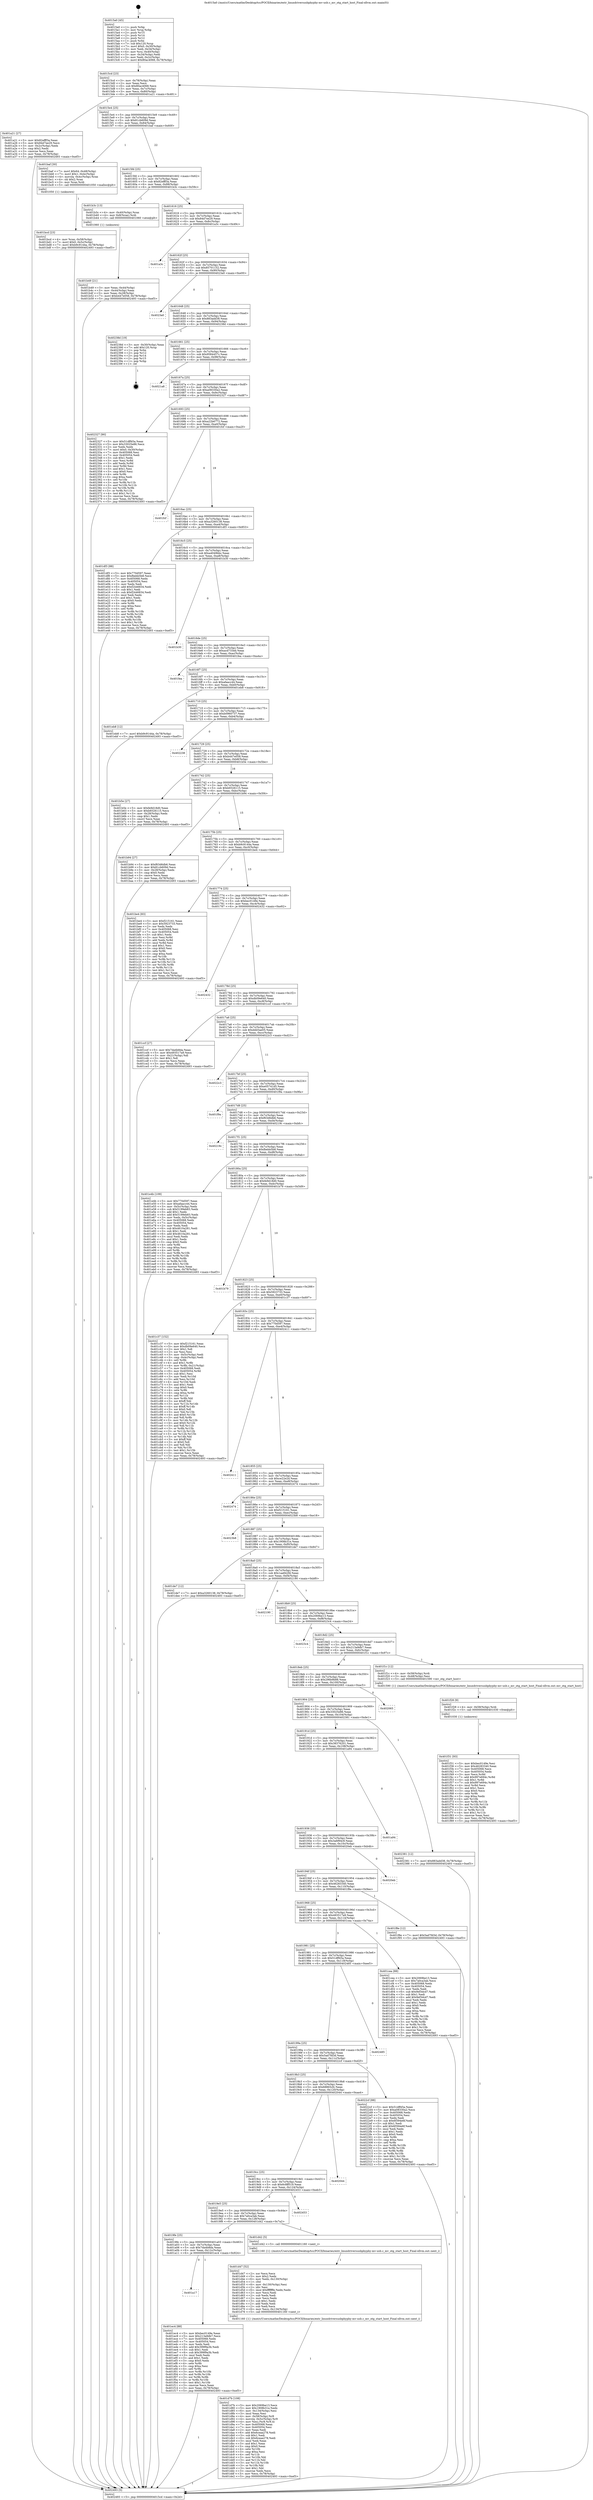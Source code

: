 digraph "0x4015a0" {
  label = "0x4015a0 (/mnt/c/Users/mathe/Desktop/tcc/POCII/binaries/extr_linuxdriversusbphyphy-mv-usb.c_mv_otg_start_host_Final-ollvm.out::main(0))"
  labelloc = "t"
  node[shape=record]

  Entry [label="",width=0.3,height=0.3,shape=circle,fillcolor=black,style=filled]
  "0x4015cd" [label="{
     0x4015cd [23]\l
     | [instrs]\l
     &nbsp;&nbsp;0x4015cd \<+3\>: mov -0x78(%rbp),%eax\l
     &nbsp;&nbsp;0x4015d0 \<+2\>: mov %eax,%ecx\l
     &nbsp;&nbsp;0x4015d2 \<+6\>: sub $0x80ac4068,%ecx\l
     &nbsp;&nbsp;0x4015d8 \<+3\>: mov %eax,-0x7c(%rbp)\l
     &nbsp;&nbsp;0x4015db \<+3\>: mov %ecx,-0x80(%rbp)\l
     &nbsp;&nbsp;0x4015de \<+6\>: je 0000000000401a21 \<main+0x481\>\l
  }"]
  "0x401a21" [label="{
     0x401a21 [27]\l
     | [instrs]\l
     &nbsp;&nbsp;0x401a21 \<+5\>: mov $0x82efff3a,%eax\l
     &nbsp;&nbsp;0x401a26 \<+5\>: mov $0x84d7ee29,%ecx\l
     &nbsp;&nbsp;0x401a2b \<+3\>: mov -0x2c(%rbp),%edx\l
     &nbsp;&nbsp;0x401a2e \<+3\>: cmp $0x2,%edx\l
     &nbsp;&nbsp;0x401a31 \<+3\>: cmovne %ecx,%eax\l
     &nbsp;&nbsp;0x401a34 \<+3\>: mov %eax,-0x78(%rbp)\l
     &nbsp;&nbsp;0x401a37 \<+5\>: jmp 0000000000402493 \<main+0xef3\>\l
  }"]
  "0x4015e4" [label="{
     0x4015e4 [25]\l
     | [instrs]\l
     &nbsp;&nbsp;0x4015e4 \<+5\>: jmp 00000000004015e9 \<main+0x49\>\l
     &nbsp;&nbsp;0x4015e9 \<+3\>: mov -0x7c(%rbp),%eax\l
     &nbsp;&nbsp;0x4015ec \<+5\>: sub $0x81cb609d,%eax\l
     &nbsp;&nbsp;0x4015f1 \<+6\>: mov %eax,-0x84(%rbp)\l
     &nbsp;&nbsp;0x4015f7 \<+6\>: je 0000000000401baf \<main+0x60f\>\l
  }"]
  "0x402493" [label="{
     0x402493 [5]\l
     | [instrs]\l
     &nbsp;&nbsp;0x402493 \<+5\>: jmp 00000000004015cd \<main+0x2d\>\l
  }"]
  "0x4015a0" [label="{
     0x4015a0 [45]\l
     | [instrs]\l
     &nbsp;&nbsp;0x4015a0 \<+1\>: push %rbp\l
     &nbsp;&nbsp;0x4015a1 \<+3\>: mov %rsp,%rbp\l
     &nbsp;&nbsp;0x4015a4 \<+2\>: push %r15\l
     &nbsp;&nbsp;0x4015a6 \<+2\>: push %r14\l
     &nbsp;&nbsp;0x4015a8 \<+2\>: push %r12\l
     &nbsp;&nbsp;0x4015aa \<+1\>: push %rbx\l
     &nbsp;&nbsp;0x4015ab \<+7\>: sub $0x120,%rsp\l
     &nbsp;&nbsp;0x4015b2 \<+7\>: movl $0x0,-0x30(%rbp)\l
     &nbsp;&nbsp;0x4015b9 \<+3\>: mov %edi,-0x34(%rbp)\l
     &nbsp;&nbsp;0x4015bc \<+4\>: mov %rsi,-0x40(%rbp)\l
     &nbsp;&nbsp;0x4015c0 \<+3\>: mov -0x34(%rbp),%edi\l
     &nbsp;&nbsp;0x4015c3 \<+3\>: mov %edi,-0x2c(%rbp)\l
     &nbsp;&nbsp;0x4015c6 \<+7\>: movl $0x80ac4068,-0x78(%rbp)\l
  }"]
  Exit [label="",width=0.3,height=0.3,shape=circle,fillcolor=black,style=filled,peripheries=2]
  "0x401baf" [label="{
     0x401baf [30]\l
     | [instrs]\l
     &nbsp;&nbsp;0x401baf \<+7\>: movl $0x64,-0x48(%rbp)\l
     &nbsp;&nbsp;0x401bb6 \<+7\>: movl $0x1,-0x4c(%rbp)\l
     &nbsp;&nbsp;0x401bbd \<+4\>: movslq -0x4c(%rbp),%rax\l
     &nbsp;&nbsp;0x401bc1 \<+4\>: shl $0x2,%rax\l
     &nbsp;&nbsp;0x401bc5 \<+3\>: mov %rax,%rdi\l
     &nbsp;&nbsp;0x401bc8 \<+5\>: call 0000000000401050 \<malloc@plt\>\l
     | [calls]\l
     &nbsp;&nbsp;0x401050 \{1\} (unknown)\l
  }"]
  "0x4015fd" [label="{
     0x4015fd [25]\l
     | [instrs]\l
     &nbsp;&nbsp;0x4015fd \<+5\>: jmp 0000000000401602 \<main+0x62\>\l
     &nbsp;&nbsp;0x401602 \<+3\>: mov -0x7c(%rbp),%eax\l
     &nbsp;&nbsp;0x401605 \<+5\>: sub $0x82efff3a,%eax\l
     &nbsp;&nbsp;0x40160a \<+6\>: mov %eax,-0x88(%rbp)\l
     &nbsp;&nbsp;0x401610 \<+6\>: je 0000000000401b3c \<main+0x59c\>\l
  }"]
  "0x401f31" [label="{
     0x401f31 [93]\l
     | [instrs]\l
     &nbsp;&nbsp;0x401f31 \<+5\>: mov $0xbec0149e,%esi\l
     &nbsp;&nbsp;0x401f36 \<+5\>: mov $0x46283340,%eax\l
     &nbsp;&nbsp;0x401f3b \<+7\>: mov 0x405068,%ecx\l
     &nbsp;&nbsp;0x401f42 \<+7\>: mov 0x405054,%edx\l
     &nbsp;&nbsp;0x401f49 \<+3\>: mov %ecx,%r8d\l
     &nbsp;&nbsp;0x401f4c \<+7\>: add $0x997e694c,%r8d\l
     &nbsp;&nbsp;0x401f53 \<+4\>: sub $0x1,%r8d\l
     &nbsp;&nbsp;0x401f57 \<+7\>: sub $0x997e694c,%r8d\l
     &nbsp;&nbsp;0x401f5e \<+4\>: imul %r8d,%ecx\l
     &nbsp;&nbsp;0x401f62 \<+3\>: and $0x1,%ecx\l
     &nbsp;&nbsp;0x401f65 \<+3\>: cmp $0x0,%ecx\l
     &nbsp;&nbsp;0x401f68 \<+4\>: sete %r9b\l
     &nbsp;&nbsp;0x401f6c \<+3\>: cmp $0xa,%edx\l
     &nbsp;&nbsp;0x401f6f \<+4\>: setl %r10b\l
     &nbsp;&nbsp;0x401f73 \<+3\>: mov %r9b,%r11b\l
     &nbsp;&nbsp;0x401f76 \<+3\>: and %r10b,%r11b\l
     &nbsp;&nbsp;0x401f79 \<+3\>: xor %r10b,%r9b\l
     &nbsp;&nbsp;0x401f7c \<+3\>: or %r9b,%r11b\l
     &nbsp;&nbsp;0x401f7f \<+4\>: test $0x1,%r11b\l
     &nbsp;&nbsp;0x401f83 \<+3\>: cmovne %eax,%esi\l
     &nbsp;&nbsp;0x401f86 \<+3\>: mov %esi,-0x78(%rbp)\l
     &nbsp;&nbsp;0x401f89 \<+5\>: jmp 0000000000402493 \<main+0xef3\>\l
  }"]
  "0x401b3c" [label="{
     0x401b3c [13]\l
     | [instrs]\l
     &nbsp;&nbsp;0x401b3c \<+4\>: mov -0x40(%rbp),%rax\l
     &nbsp;&nbsp;0x401b40 \<+4\>: mov 0x8(%rax),%rdi\l
     &nbsp;&nbsp;0x401b44 \<+5\>: call 0000000000401060 \<atoi@plt\>\l
     | [calls]\l
     &nbsp;&nbsp;0x401060 \{1\} (unknown)\l
  }"]
  "0x401616" [label="{
     0x401616 [25]\l
     | [instrs]\l
     &nbsp;&nbsp;0x401616 \<+5\>: jmp 000000000040161b \<main+0x7b\>\l
     &nbsp;&nbsp;0x40161b \<+3\>: mov -0x7c(%rbp),%eax\l
     &nbsp;&nbsp;0x40161e \<+5\>: sub $0x84d7ee29,%eax\l
     &nbsp;&nbsp;0x401623 \<+6\>: mov %eax,-0x8c(%rbp)\l
     &nbsp;&nbsp;0x401629 \<+6\>: je 0000000000401a3c \<main+0x49c\>\l
  }"]
  "0x401b49" [label="{
     0x401b49 [21]\l
     | [instrs]\l
     &nbsp;&nbsp;0x401b49 \<+3\>: mov %eax,-0x44(%rbp)\l
     &nbsp;&nbsp;0x401b4c \<+3\>: mov -0x44(%rbp),%eax\l
     &nbsp;&nbsp;0x401b4f \<+3\>: mov %eax,-0x28(%rbp)\l
     &nbsp;&nbsp;0x401b52 \<+7\>: movl $0xb447e058,-0x78(%rbp)\l
     &nbsp;&nbsp;0x401b59 \<+5\>: jmp 0000000000402493 \<main+0xef3\>\l
  }"]
  "0x401f28" [label="{
     0x401f28 [9]\l
     | [instrs]\l
     &nbsp;&nbsp;0x401f28 \<+4\>: mov -0x58(%rbp),%rdi\l
     &nbsp;&nbsp;0x401f2c \<+5\>: call 0000000000401030 \<free@plt\>\l
     | [calls]\l
     &nbsp;&nbsp;0x401030 \{1\} (unknown)\l
  }"]
  "0x401a3c" [label="{
     0x401a3c\l
  }", style=dashed]
  "0x40162f" [label="{
     0x40162f [25]\l
     | [instrs]\l
     &nbsp;&nbsp;0x40162f \<+5\>: jmp 0000000000401634 \<main+0x94\>\l
     &nbsp;&nbsp;0x401634 \<+3\>: mov -0x7c(%rbp),%eax\l
     &nbsp;&nbsp;0x401637 \<+5\>: sub $0x85701152,%eax\l
     &nbsp;&nbsp;0x40163c \<+6\>: mov %eax,-0x90(%rbp)\l
     &nbsp;&nbsp;0x401642 \<+6\>: je 00000000004023a0 \<main+0xe00\>\l
  }"]
  "0x401a17" [label="{
     0x401a17\l
  }", style=dashed]
  "0x4023a0" [label="{
     0x4023a0\l
  }", style=dashed]
  "0x401648" [label="{
     0x401648 [25]\l
     | [instrs]\l
     &nbsp;&nbsp;0x401648 \<+5\>: jmp 000000000040164d \<main+0xad\>\l
     &nbsp;&nbsp;0x40164d \<+3\>: mov -0x7c(%rbp),%eax\l
     &nbsp;&nbsp;0x401650 \<+5\>: sub $0x883add38,%eax\l
     &nbsp;&nbsp;0x401655 \<+6\>: mov %eax,-0x94(%rbp)\l
     &nbsp;&nbsp;0x40165b \<+6\>: je 000000000040238d \<main+0xded\>\l
  }"]
  "0x401ec4" [label="{
     0x401ec4 [88]\l
     | [instrs]\l
     &nbsp;&nbsp;0x401ec4 \<+5\>: mov $0xbec0149e,%eax\l
     &nbsp;&nbsp;0x401ec9 \<+5\>: mov $0x213a9db7,%ecx\l
     &nbsp;&nbsp;0x401ece \<+7\>: mov 0x405068,%edx\l
     &nbsp;&nbsp;0x401ed5 \<+7\>: mov 0x405054,%esi\l
     &nbsp;&nbsp;0x401edc \<+2\>: mov %edx,%edi\l
     &nbsp;&nbsp;0x401ede \<+6\>: add $0x399f9a3b,%edi\l
     &nbsp;&nbsp;0x401ee4 \<+3\>: sub $0x1,%edi\l
     &nbsp;&nbsp;0x401ee7 \<+6\>: sub $0x399f9a3b,%edi\l
     &nbsp;&nbsp;0x401eed \<+3\>: imul %edi,%edx\l
     &nbsp;&nbsp;0x401ef0 \<+3\>: and $0x1,%edx\l
     &nbsp;&nbsp;0x401ef3 \<+3\>: cmp $0x0,%edx\l
     &nbsp;&nbsp;0x401ef6 \<+4\>: sete %r8b\l
     &nbsp;&nbsp;0x401efa \<+3\>: cmp $0xa,%esi\l
     &nbsp;&nbsp;0x401efd \<+4\>: setl %r9b\l
     &nbsp;&nbsp;0x401f01 \<+3\>: mov %r8b,%r10b\l
     &nbsp;&nbsp;0x401f04 \<+3\>: and %r9b,%r10b\l
     &nbsp;&nbsp;0x401f07 \<+3\>: xor %r9b,%r8b\l
     &nbsp;&nbsp;0x401f0a \<+3\>: or %r8b,%r10b\l
     &nbsp;&nbsp;0x401f0d \<+4\>: test $0x1,%r10b\l
     &nbsp;&nbsp;0x401f11 \<+3\>: cmovne %ecx,%eax\l
     &nbsp;&nbsp;0x401f14 \<+3\>: mov %eax,-0x78(%rbp)\l
     &nbsp;&nbsp;0x401f17 \<+5\>: jmp 0000000000402493 \<main+0xef3\>\l
  }"]
  "0x40238d" [label="{
     0x40238d [19]\l
     | [instrs]\l
     &nbsp;&nbsp;0x40238d \<+3\>: mov -0x30(%rbp),%eax\l
     &nbsp;&nbsp;0x402390 \<+7\>: add $0x120,%rsp\l
     &nbsp;&nbsp;0x402397 \<+1\>: pop %rbx\l
     &nbsp;&nbsp;0x402398 \<+2\>: pop %r12\l
     &nbsp;&nbsp;0x40239a \<+2\>: pop %r14\l
     &nbsp;&nbsp;0x40239c \<+2\>: pop %r15\l
     &nbsp;&nbsp;0x40239e \<+1\>: pop %rbp\l
     &nbsp;&nbsp;0x40239f \<+1\>: ret\l
  }"]
  "0x401661" [label="{
     0x401661 [25]\l
     | [instrs]\l
     &nbsp;&nbsp;0x401661 \<+5\>: jmp 0000000000401666 \<main+0xc6\>\l
     &nbsp;&nbsp;0x401666 \<+3\>: mov -0x7c(%rbp),%eax\l
     &nbsp;&nbsp;0x401669 \<+5\>: sub $0x9584457c,%eax\l
     &nbsp;&nbsp;0x40166e \<+6\>: mov %eax,-0x98(%rbp)\l
     &nbsp;&nbsp;0x401674 \<+6\>: je 00000000004021a8 \<main+0xc08\>\l
  }"]
  "0x401d7b" [label="{
     0x401d7b [108]\l
     | [instrs]\l
     &nbsp;&nbsp;0x401d7b \<+5\>: mov $0x2069be13,%ecx\l
     &nbsp;&nbsp;0x401d80 \<+5\>: mov $0x1908b31e,%edx\l
     &nbsp;&nbsp;0x401d85 \<+6\>: mov -0x134(%rbp),%esi\l
     &nbsp;&nbsp;0x401d8b \<+3\>: imul %eax,%esi\l
     &nbsp;&nbsp;0x401d8e \<+4\>: mov -0x58(%rbp),%r8\l
     &nbsp;&nbsp;0x401d92 \<+4\>: movslq -0x5c(%rbp),%r9\l
     &nbsp;&nbsp;0x401d96 \<+4\>: mov %esi,(%r8,%r9,4)\l
     &nbsp;&nbsp;0x401d9a \<+7\>: mov 0x405068,%eax\l
     &nbsp;&nbsp;0x401da1 \<+7\>: mov 0x405054,%esi\l
     &nbsp;&nbsp;0x401da8 \<+2\>: mov %eax,%edi\l
     &nbsp;&nbsp;0x401daa \<+6\>: add $0x6ceaa278,%edi\l
     &nbsp;&nbsp;0x401db0 \<+3\>: sub $0x1,%edi\l
     &nbsp;&nbsp;0x401db3 \<+6\>: sub $0x6ceaa278,%edi\l
     &nbsp;&nbsp;0x401db9 \<+3\>: imul %edi,%eax\l
     &nbsp;&nbsp;0x401dbc \<+3\>: and $0x1,%eax\l
     &nbsp;&nbsp;0x401dbf \<+3\>: cmp $0x0,%eax\l
     &nbsp;&nbsp;0x401dc2 \<+4\>: sete %r10b\l
     &nbsp;&nbsp;0x401dc6 \<+3\>: cmp $0xa,%esi\l
     &nbsp;&nbsp;0x401dc9 \<+4\>: setl %r11b\l
     &nbsp;&nbsp;0x401dcd \<+3\>: mov %r10b,%bl\l
     &nbsp;&nbsp;0x401dd0 \<+3\>: and %r11b,%bl\l
     &nbsp;&nbsp;0x401dd3 \<+3\>: xor %r11b,%r10b\l
     &nbsp;&nbsp;0x401dd6 \<+3\>: or %r10b,%bl\l
     &nbsp;&nbsp;0x401dd9 \<+3\>: test $0x1,%bl\l
     &nbsp;&nbsp;0x401ddc \<+3\>: cmovne %edx,%ecx\l
     &nbsp;&nbsp;0x401ddf \<+3\>: mov %ecx,-0x78(%rbp)\l
     &nbsp;&nbsp;0x401de2 \<+5\>: jmp 0000000000402493 \<main+0xef3\>\l
  }"]
  "0x4021a8" [label="{
     0x4021a8\l
  }", style=dashed]
  "0x40167a" [label="{
     0x40167a [25]\l
     | [instrs]\l
     &nbsp;&nbsp;0x40167a \<+5\>: jmp 000000000040167f \<main+0xdf\>\l
     &nbsp;&nbsp;0x40167f \<+3\>: mov -0x7c(%rbp),%eax\l
     &nbsp;&nbsp;0x401682 \<+5\>: sub $0xa08330a2,%eax\l
     &nbsp;&nbsp;0x401687 \<+6\>: mov %eax,-0x9c(%rbp)\l
     &nbsp;&nbsp;0x40168d \<+6\>: je 0000000000402327 \<main+0xd87\>\l
  }"]
  "0x401d47" [label="{
     0x401d47 [52]\l
     | [instrs]\l
     &nbsp;&nbsp;0x401d47 \<+2\>: xor %ecx,%ecx\l
     &nbsp;&nbsp;0x401d49 \<+5\>: mov $0x2,%edx\l
     &nbsp;&nbsp;0x401d4e \<+6\>: mov %edx,-0x130(%rbp)\l
     &nbsp;&nbsp;0x401d54 \<+1\>: cltd\l
     &nbsp;&nbsp;0x401d55 \<+6\>: mov -0x130(%rbp),%esi\l
     &nbsp;&nbsp;0x401d5b \<+2\>: idiv %esi\l
     &nbsp;&nbsp;0x401d5d \<+6\>: imul $0xfffffffe,%edx,%edx\l
     &nbsp;&nbsp;0x401d63 \<+2\>: mov %ecx,%edi\l
     &nbsp;&nbsp;0x401d65 \<+2\>: sub %edx,%edi\l
     &nbsp;&nbsp;0x401d67 \<+2\>: mov %ecx,%edx\l
     &nbsp;&nbsp;0x401d69 \<+3\>: sub $0x1,%edx\l
     &nbsp;&nbsp;0x401d6c \<+2\>: add %edx,%edi\l
     &nbsp;&nbsp;0x401d6e \<+2\>: sub %edi,%ecx\l
     &nbsp;&nbsp;0x401d70 \<+6\>: mov %ecx,-0x134(%rbp)\l
     &nbsp;&nbsp;0x401d76 \<+5\>: call 0000000000401160 \<next_i\>\l
     | [calls]\l
     &nbsp;&nbsp;0x401160 \{1\} (/mnt/c/Users/mathe/Desktop/tcc/POCII/binaries/extr_linuxdriversusbphyphy-mv-usb.c_mv_otg_start_host_Final-ollvm.out::next_i)\l
  }"]
  "0x402327" [label="{
     0x402327 [90]\l
     | [instrs]\l
     &nbsp;&nbsp;0x402327 \<+5\>: mov $0x51dff45a,%eax\l
     &nbsp;&nbsp;0x40232c \<+5\>: mov $0x33025e86,%ecx\l
     &nbsp;&nbsp;0x402331 \<+2\>: xor %edx,%edx\l
     &nbsp;&nbsp;0x402333 \<+7\>: movl $0x0,-0x30(%rbp)\l
     &nbsp;&nbsp;0x40233a \<+7\>: mov 0x405068,%esi\l
     &nbsp;&nbsp;0x402341 \<+7\>: mov 0x405054,%edi\l
     &nbsp;&nbsp;0x402348 \<+3\>: sub $0x1,%edx\l
     &nbsp;&nbsp;0x40234b \<+3\>: mov %esi,%r8d\l
     &nbsp;&nbsp;0x40234e \<+3\>: add %edx,%r8d\l
     &nbsp;&nbsp;0x402351 \<+4\>: imul %r8d,%esi\l
     &nbsp;&nbsp;0x402355 \<+3\>: and $0x1,%esi\l
     &nbsp;&nbsp;0x402358 \<+3\>: cmp $0x0,%esi\l
     &nbsp;&nbsp;0x40235b \<+4\>: sete %r9b\l
     &nbsp;&nbsp;0x40235f \<+3\>: cmp $0xa,%edi\l
     &nbsp;&nbsp;0x402362 \<+4\>: setl %r10b\l
     &nbsp;&nbsp;0x402366 \<+3\>: mov %r9b,%r11b\l
     &nbsp;&nbsp;0x402369 \<+3\>: and %r10b,%r11b\l
     &nbsp;&nbsp;0x40236c \<+3\>: xor %r10b,%r9b\l
     &nbsp;&nbsp;0x40236f \<+3\>: or %r9b,%r11b\l
     &nbsp;&nbsp;0x402372 \<+4\>: test $0x1,%r11b\l
     &nbsp;&nbsp;0x402376 \<+3\>: cmovne %ecx,%eax\l
     &nbsp;&nbsp;0x402379 \<+3\>: mov %eax,-0x78(%rbp)\l
     &nbsp;&nbsp;0x40237c \<+5\>: jmp 0000000000402493 \<main+0xef3\>\l
  }"]
  "0x401693" [label="{
     0x401693 [25]\l
     | [instrs]\l
     &nbsp;&nbsp;0x401693 \<+5\>: jmp 0000000000401698 \<main+0xf8\>\l
     &nbsp;&nbsp;0x401698 \<+3\>: mov -0x7c(%rbp),%eax\l
     &nbsp;&nbsp;0x40169b \<+5\>: sub $0xa22b6772,%eax\l
     &nbsp;&nbsp;0x4016a0 \<+6\>: mov %eax,-0xa0(%rbp)\l
     &nbsp;&nbsp;0x4016a6 \<+6\>: je 0000000000401fcf \<main+0xa2f\>\l
  }"]
  "0x4019fe" [label="{
     0x4019fe [25]\l
     | [instrs]\l
     &nbsp;&nbsp;0x4019fe \<+5\>: jmp 0000000000401a03 \<main+0x463\>\l
     &nbsp;&nbsp;0x401a03 \<+3\>: mov -0x7c(%rbp),%eax\l
     &nbsp;&nbsp;0x401a06 \<+5\>: sub $0x7da4b8da,%eax\l
     &nbsp;&nbsp;0x401a0b \<+6\>: mov %eax,-0x12c(%rbp)\l
     &nbsp;&nbsp;0x401a11 \<+6\>: je 0000000000401ec4 \<main+0x924\>\l
  }"]
  "0x401fcf" [label="{
     0x401fcf\l
  }", style=dashed]
  "0x4016ac" [label="{
     0x4016ac [25]\l
     | [instrs]\l
     &nbsp;&nbsp;0x4016ac \<+5\>: jmp 00000000004016b1 \<main+0x111\>\l
     &nbsp;&nbsp;0x4016b1 \<+3\>: mov -0x7c(%rbp),%eax\l
     &nbsp;&nbsp;0x4016b4 \<+5\>: sub $0xa3260138,%eax\l
     &nbsp;&nbsp;0x4016b9 \<+6\>: mov %eax,-0xa4(%rbp)\l
     &nbsp;&nbsp;0x4016bf \<+6\>: je 0000000000401df3 \<main+0x853\>\l
  }"]
  "0x401d42" [label="{
     0x401d42 [5]\l
     | [instrs]\l
     &nbsp;&nbsp;0x401d42 \<+5\>: call 0000000000401160 \<next_i\>\l
     | [calls]\l
     &nbsp;&nbsp;0x401160 \{1\} (/mnt/c/Users/mathe/Desktop/tcc/POCII/binaries/extr_linuxdriversusbphyphy-mv-usb.c_mv_otg_start_host_Final-ollvm.out::next_i)\l
  }"]
  "0x401df3" [label="{
     0x401df3 [88]\l
     | [instrs]\l
     &nbsp;&nbsp;0x401df3 \<+5\>: mov $0x770d597,%eax\l
     &nbsp;&nbsp;0x401df8 \<+5\>: mov $0xfbebb5b8,%ecx\l
     &nbsp;&nbsp;0x401dfd \<+7\>: mov 0x405068,%edx\l
     &nbsp;&nbsp;0x401e04 \<+7\>: mov 0x405054,%esi\l
     &nbsp;&nbsp;0x401e0b \<+2\>: mov %edx,%edi\l
     &nbsp;&nbsp;0x401e0d \<+6\>: add $0xf2446834,%edi\l
     &nbsp;&nbsp;0x401e13 \<+3\>: sub $0x1,%edi\l
     &nbsp;&nbsp;0x401e16 \<+6\>: sub $0xf2446834,%edi\l
     &nbsp;&nbsp;0x401e1c \<+3\>: imul %edi,%edx\l
     &nbsp;&nbsp;0x401e1f \<+3\>: and $0x1,%edx\l
     &nbsp;&nbsp;0x401e22 \<+3\>: cmp $0x0,%edx\l
     &nbsp;&nbsp;0x401e25 \<+4\>: sete %r8b\l
     &nbsp;&nbsp;0x401e29 \<+3\>: cmp $0xa,%esi\l
     &nbsp;&nbsp;0x401e2c \<+4\>: setl %r9b\l
     &nbsp;&nbsp;0x401e30 \<+3\>: mov %r8b,%r10b\l
     &nbsp;&nbsp;0x401e33 \<+3\>: and %r9b,%r10b\l
     &nbsp;&nbsp;0x401e36 \<+3\>: xor %r9b,%r8b\l
     &nbsp;&nbsp;0x401e39 \<+3\>: or %r8b,%r10b\l
     &nbsp;&nbsp;0x401e3c \<+4\>: test $0x1,%r10b\l
     &nbsp;&nbsp;0x401e40 \<+3\>: cmovne %ecx,%eax\l
     &nbsp;&nbsp;0x401e43 \<+3\>: mov %eax,-0x78(%rbp)\l
     &nbsp;&nbsp;0x401e46 \<+5\>: jmp 0000000000402493 \<main+0xef3\>\l
  }"]
  "0x4016c5" [label="{
     0x4016c5 [25]\l
     | [instrs]\l
     &nbsp;&nbsp;0x4016c5 \<+5\>: jmp 00000000004016ca \<main+0x12a\>\l
     &nbsp;&nbsp;0x4016ca \<+3\>: mov -0x7c(%rbp),%eax\l
     &nbsp;&nbsp;0x4016cd \<+5\>: sub $0xa4049bbc,%eax\l
     &nbsp;&nbsp;0x4016d2 \<+6\>: mov %eax,-0xa8(%rbp)\l
     &nbsp;&nbsp;0x4016d8 \<+6\>: je 0000000000401b30 \<main+0x590\>\l
  }"]
  "0x4019e5" [label="{
     0x4019e5 [25]\l
     | [instrs]\l
     &nbsp;&nbsp;0x4019e5 \<+5\>: jmp 00000000004019ea \<main+0x44a\>\l
     &nbsp;&nbsp;0x4019ea \<+3\>: mov -0x7c(%rbp),%eax\l
     &nbsp;&nbsp;0x4019ed \<+5\>: sub $0x7a0ca3ab,%eax\l
     &nbsp;&nbsp;0x4019f2 \<+6\>: mov %eax,-0x128(%rbp)\l
     &nbsp;&nbsp;0x4019f8 \<+6\>: je 0000000000401d42 \<main+0x7a2\>\l
  }"]
  "0x401b30" [label="{
     0x401b30\l
  }", style=dashed]
  "0x4016de" [label="{
     0x4016de [25]\l
     | [instrs]\l
     &nbsp;&nbsp;0x4016de \<+5\>: jmp 00000000004016e3 \<main+0x143\>\l
     &nbsp;&nbsp;0x4016e3 \<+3\>: mov -0x7c(%rbp),%eax\l
     &nbsp;&nbsp;0x4016e6 \<+5\>: sub $0xacd733eb,%eax\l
     &nbsp;&nbsp;0x4016eb \<+6\>: mov %eax,-0xac(%rbp)\l
     &nbsp;&nbsp;0x4016f1 \<+6\>: je 0000000000401fea \<main+0xa4a\>\l
  }"]
  "0x402453" [label="{
     0x402453\l
  }", style=dashed]
  "0x401fea" [label="{
     0x401fea\l
  }", style=dashed]
  "0x4016f7" [label="{
     0x4016f7 [25]\l
     | [instrs]\l
     &nbsp;&nbsp;0x4016f7 \<+5\>: jmp 00000000004016fc \<main+0x15c\>\l
     &nbsp;&nbsp;0x4016fc \<+3\>: mov -0x7c(%rbp),%eax\l
     &nbsp;&nbsp;0x4016ff \<+5\>: sub $0xafaacc44,%eax\l
     &nbsp;&nbsp;0x401704 \<+6\>: mov %eax,-0xb0(%rbp)\l
     &nbsp;&nbsp;0x40170a \<+6\>: je 0000000000401eb8 \<main+0x918\>\l
  }"]
  "0x4019cc" [label="{
     0x4019cc [25]\l
     | [instrs]\l
     &nbsp;&nbsp;0x4019cc \<+5\>: jmp 00000000004019d1 \<main+0x431\>\l
     &nbsp;&nbsp;0x4019d1 \<+3\>: mov -0x7c(%rbp),%eax\l
     &nbsp;&nbsp;0x4019d4 \<+5\>: sub $0x6c8ff519,%eax\l
     &nbsp;&nbsp;0x4019d9 \<+6\>: mov %eax,-0x124(%rbp)\l
     &nbsp;&nbsp;0x4019df \<+6\>: je 0000000000402453 \<main+0xeb3\>\l
  }"]
  "0x401eb8" [label="{
     0x401eb8 [12]\l
     | [instrs]\l
     &nbsp;&nbsp;0x401eb8 \<+7\>: movl $0xb9c9144a,-0x78(%rbp)\l
     &nbsp;&nbsp;0x401ebf \<+5\>: jmp 0000000000402493 \<main+0xef3\>\l
  }"]
  "0x401710" [label="{
     0x401710 [25]\l
     | [instrs]\l
     &nbsp;&nbsp;0x401710 \<+5\>: jmp 0000000000401715 \<main+0x175\>\l
     &nbsp;&nbsp;0x401715 \<+3\>: mov -0x7c(%rbp),%eax\l
     &nbsp;&nbsp;0x401718 \<+5\>: sub $0xb0960737,%eax\l
     &nbsp;&nbsp;0x40171d \<+6\>: mov %eax,-0xb4(%rbp)\l
     &nbsp;&nbsp;0x401723 \<+6\>: je 0000000000402238 \<main+0xc98\>\l
  }"]
  "0x402044" [label="{
     0x402044\l
  }", style=dashed]
  "0x402238" [label="{
     0x402238\l
  }", style=dashed]
  "0x401729" [label="{
     0x401729 [25]\l
     | [instrs]\l
     &nbsp;&nbsp;0x401729 \<+5\>: jmp 000000000040172e \<main+0x18e\>\l
     &nbsp;&nbsp;0x40172e \<+3\>: mov -0x7c(%rbp),%eax\l
     &nbsp;&nbsp;0x401731 \<+5\>: sub $0xb447e058,%eax\l
     &nbsp;&nbsp;0x401736 \<+6\>: mov %eax,-0xb8(%rbp)\l
     &nbsp;&nbsp;0x40173c \<+6\>: je 0000000000401b5e \<main+0x5be\>\l
  }"]
  "0x4019b3" [label="{
     0x4019b3 [25]\l
     | [instrs]\l
     &nbsp;&nbsp;0x4019b3 \<+5\>: jmp 00000000004019b8 \<main+0x418\>\l
     &nbsp;&nbsp;0x4019b8 \<+3\>: mov -0x7c(%rbp),%eax\l
     &nbsp;&nbsp;0x4019bb \<+5\>: sub $0x68865cfc,%eax\l
     &nbsp;&nbsp;0x4019c0 \<+6\>: mov %eax,-0x120(%rbp)\l
     &nbsp;&nbsp;0x4019c6 \<+6\>: je 0000000000402044 \<main+0xaa4\>\l
  }"]
  "0x401b5e" [label="{
     0x401b5e [27]\l
     | [instrs]\l
     &nbsp;&nbsp;0x401b5e \<+5\>: mov $0xfe9d18d0,%eax\l
     &nbsp;&nbsp;0x401b63 \<+5\>: mov $0xb9326115,%ecx\l
     &nbsp;&nbsp;0x401b68 \<+3\>: mov -0x28(%rbp),%edx\l
     &nbsp;&nbsp;0x401b6b \<+3\>: cmp $0x1,%edx\l
     &nbsp;&nbsp;0x401b6e \<+3\>: cmovl %ecx,%eax\l
     &nbsp;&nbsp;0x401b71 \<+3\>: mov %eax,-0x78(%rbp)\l
     &nbsp;&nbsp;0x401b74 \<+5\>: jmp 0000000000402493 \<main+0xef3\>\l
  }"]
  "0x401742" [label="{
     0x401742 [25]\l
     | [instrs]\l
     &nbsp;&nbsp;0x401742 \<+5\>: jmp 0000000000401747 \<main+0x1a7\>\l
     &nbsp;&nbsp;0x401747 \<+3\>: mov -0x7c(%rbp),%eax\l
     &nbsp;&nbsp;0x40174a \<+5\>: sub $0xb9326115,%eax\l
     &nbsp;&nbsp;0x40174f \<+6\>: mov %eax,-0xbc(%rbp)\l
     &nbsp;&nbsp;0x401755 \<+6\>: je 0000000000401b94 \<main+0x5f4\>\l
  }"]
  "0x4022cf" [label="{
     0x4022cf [88]\l
     | [instrs]\l
     &nbsp;&nbsp;0x4022cf \<+5\>: mov $0x51dff45a,%eax\l
     &nbsp;&nbsp;0x4022d4 \<+5\>: mov $0xa08330a2,%ecx\l
     &nbsp;&nbsp;0x4022d9 \<+7\>: mov 0x405068,%edx\l
     &nbsp;&nbsp;0x4022e0 \<+7\>: mov 0x405054,%esi\l
     &nbsp;&nbsp;0x4022e7 \<+2\>: mov %edx,%edi\l
     &nbsp;&nbsp;0x4022e9 \<+6\>: sub $0x6f394e6f,%edi\l
     &nbsp;&nbsp;0x4022ef \<+3\>: sub $0x1,%edi\l
     &nbsp;&nbsp;0x4022f2 \<+6\>: add $0x6f394e6f,%edi\l
     &nbsp;&nbsp;0x4022f8 \<+3\>: imul %edi,%edx\l
     &nbsp;&nbsp;0x4022fb \<+3\>: and $0x1,%edx\l
     &nbsp;&nbsp;0x4022fe \<+3\>: cmp $0x0,%edx\l
     &nbsp;&nbsp;0x402301 \<+4\>: sete %r8b\l
     &nbsp;&nbsp;0x402305 \<+3\>: cmp $0xa,%esi\l
     &nbsp;&nbsp;0x402308 \<+4\>: setl %r9b\l
     &nbsp;&nbsp;0x40230c \<+3\>: mov %r8b,%r10b\l
     &nbsp;&nbsp;0x40230f \<+3\>: and %r9b,%r10b\l
     &nbsp;&nbsp;0x402312 \<+3\>: xor %r9b,%r8b\l
     &nbsp;&nbsp;0x402315 \<+3\>: or %r8b,%r10b\l
     &nbsp;&nbsp;0x402318 \<+4\>: test $0x1,%r10b\l
     &nbsp;&nbsp;0x40231c \<+3\>: cmovne %ecx,%eax\l
     &nbsp;&nbsp;0x40231f \<+3\>: mov %eax,-0x78(%rbp)\l
     &nbsp;&nbsp;0x402322 \<+5\>: jmp 0000000000402493 \<main+0xef3\>\l
  }"]
  "0x401b94" [label="{
     0x401b94 [27]\l
     | [instrs]\l
     &nbsp;&nbsp;0x401b94 \<+5\>: mov $0xf63d6db6,%eax\l
     &nbsp;&nbsp;0x401b99 \<+5\>: mov $0x81cb609d,%ecx\l
     &nbsp;&nbsp;0x401b9e \<+3\>: mov -0x28(%rbp),%edx\l
     &nbsp;&nbsp;0x401ba1 \<+3\>: cmp $0x0,%edx\l
     &nbsp;&nbsp;0x401ba4 \<+3\>: cmove %ecx,%eax\l
     &nbsp;&nbsp;0x401ba7 \<+3\>: mov %eax,-0x78(%rbp)\l
     &nbsp;&nbsp;0x401baa \<+5\>: jmp 0000000000402493 \<main+0xef3\>\l
  }"]
  "0x40175b" [label="{
     0x40175b [25]\l
     | [instrs]\l
     &nbsp;&nbsp;0x40175b \<+5\>: jmp 0000000000401760 \<main+0x1c0\>\l
     &nbsp;&nbsp;0x401760 \<+3\>: mov -0x7c(%rbp),%eax\l
     &nbsp;&nbsp;0x401763 \<+5\>: sub $0xb9c9144a,%eax\l
     &nbsp;&nbsp;0x401768 \<+6\>: mov %eax,-0xc0(%rbp)\l
     &nbsp;&nbsp;0x40176e \<+6\>: je 0000000000401be4 \<main+0x644\>\l
  }"]
  "0x401bcd" [label="{
     0x401bcd [23]\l
     | [instrs]\l
     &nbsp;&nbsp;0x401bcd \<+4\>: mov %rax,-0x58(%rbp)\l
     &nbsp;&nbsp;0x401bd1 \<+7\>: movl $0x0,-0x5c(%rbp)\l
     &nbsp;&nbsp;0x401bd8 \<+7\>: movl $0xb9c9144a,-0x78(%rbp)\l
     &nbsp;&nbsp;0x401bdf \<+5\>: jmp 0000000000402493 \<main+0xef3\>\l
  }"]
  "0x40199a" [label="{
     0x40199a [25]\l
     | [instrs]\l
     &nbsp;&nbsp;0x40199a \<+5\>: jmp 000000000040199f \<main+0x3ff\>\l
     &nbsp;&nbsp;0x40199f \<+3\>: mov -0x7c(%rbp),%eax\l
     &nbsp;&nbsp;0x4019a2 \<+5\>: sub $0x5ad7fd3d,%eax\l
     &nbsp;&nbsp;0x4019a7 \<+6\>: mov %eax,-0x11c(%rbp)\l
     &nbsp;&nbsp;0x4019ad \<+6\>: je 00000000004022cf \<main+0xd2f\>\l
  }"]
  "0x401be4" [label="{
     0x401be4 [83]\l
     | [instrs]\l
     &nbsp;&nbsp;0x401be4 \<+5\>: mov $0xf215161,%eax\l
     &nbsp;&nbsp;0x401be9 \<+5\>: mov $0x5923733,%ecx\l
     &nbsp;&nbsp;0x401bee \<+2\>: xor %edx,%edx\l
     &nbsp;&nbsp;0x401bf0 \<+7\>: mov 0x405068,%esi\l
     &nbsp;&nbsp;0x401bf7 \<+7\>: mov 0x405054,%edi\l
     &nbsp;&nbsp;0x401bfe \<+3\>: sub $0x1,%edx\l
     &nbsp;&nbsp;0x401c01 \<+3\>: mov %esi,%r8d\l
     &nbsp;&nbsp;0x401c04 \<+3\>: add %edx,%r8d\l
     &nbsp;&nbsp;0x401c07 \<+4\>: imul %r8d,%esi\l
     &nbsp;&nbsp;0x401c0b \<+3\>: and $0x1,%esi\l
     &nbsp;&nbsp;0x401c0e \<+3\>: cmp $0x0,%esi\l
     &nbsp;&nbsp;0x401c11 \<+4\>: sete %r9b\l
     &nbsp;&nbsp;0x401c15 \<+3\>: cmp $0xa,%edi\l
     &nbsp;&nbsp;0x401c18 \<+4\>: setl %r10b\l
     &nbsp;&nbsp;0x401c1c \<+3\>: mov %r9b,%r11b\l
     &nbsp;&nbsp;0x401c1f \<+3\>: and %r10b,%r11b\l
     &nbsp;&nbsp;0x401c22 \<+3\>: xor %r10b,%r9b\l
     &nbsp;&nbsp;0x401c25 \<+3\>: or %r9b,%r11b\l
     &nbsp;&nbsp;0x401c28 \<+4\>: test $0x1,%r11b\l
     &nbsp;&nbsp;0x401c2c \<+3\>: cmovne %ecx,%eax\l
     &nbsp;&nbsp;0x401c2f \<+3\>: mov %eax,-0x78(%rbp)\l
     &nbsp;&nbsp;0x401c32 \<+5\>: jmp 0000000000402493 \<main+0xef3\>\l
  }"]
  "0x401774" [label="{
     0x401774 [25]\l
     | [instrs]\l
     &nbsp;&nbsp;0x401774 \<+5\>: jmp 0000000000401779 \<main+0x1d9\>\l
     &nbsp;&nbsp;0x401779 \<+3\>: mov -0x7c(%rbp),%eax\l
     &nbsp;&nbsp;0x40177c \<+5\>: sub $0xbec0149e,%eax\l
     &nbsp;&nbsp;0x401781 \<+6\>: mov %eax,-0xc4(%rbp)\l
     &nbsp;&nbsp;0x401787 \<+6\>: je 0000000000402432 \<main+0xe92\>\l
  }"]
  "0x402485" [label="{
     0x402485\l
  }", style=dashed]
  "0x402432" [label="{
     0x402432\l
  }", style=dashed]
  "0x40178d" [label="{
     0x40178d [25]\l
     | [instrs]\l
     &nbsp;&nbsp;0x40178d \<+5\>: jmp 0000000000401792 \<main+0x1f2\>\l
     &nbsp;&nbsp;0x401792 \<+3\>: mov -0x7c(%rbp),%eax\l
     &nbsp;&nbsp;0x401795 \<+5\>: sub $0xdb09e640,%eax\l
     &nbsp;&nbsp;0x40179a \<+6\>: mov %eax,-0xc8(%rbp)\l
     &nbsp;&nbsp;0x4017a0 \<+6\>: je 0000000000401ccf \<main+0x72f\>\l
  }"]
  "0x401981" [label="{
     0x401981 [25]\l
     | [instrs]\l
     &nbsp;&nbsp;0x401981 \<+5\>: jmp 0000000000401986 \<main+0x3e6\>\l
     &nbsp;&nbsp;0x401986 \<+3\>: mov -0x7c(%rbp),%eax\l
     &nbsp;&nbsp;0x401989 \<+5\>: sub $0x51dff45a,%eax\l
     &nbsp;&nbsp;0x40198e \<+6\>: mov %eax,-0x118(%rbp)\l
     &nbsp;&nbsp;0x401994 \<+6\>: je 0000000000402485 \<main+0xee5\>\l
  }"]
  "0x401ccf" [label="{
     0x401ccf [27]\l
     | [instrs]\l
     &nbsp;&nbsp;0x401ccf \<+5\>: mov $0x7da4b8da,%eax\l
     &nbsp;&nbsp;0x401cd4 \<+5\>: mov $0x493517a9,%ecx\l
     &nbsp;&nbsp;0x401cd9 \<+3\>: mov -0x21(%rbp),%dl\l
     &nbsp;&nbsp;0x401cdc \<+3\>: test $0x1,%dl\l
     &nbsp;&nbsp;0x401cdf \<+3\>: cmovne %ecx,%eax\l
     &nbsp;&nbsp;0x401ce2 \<+3\>: mov %eax,-0x78(%rbp)\l
     &nbsp;&nbsp;0x401ce5 \<+5\>: jmp 0000000000402493 \<main+0xef3\>\l
  }"]
  "0x4017a6" [label="{
     0x4017a6 [25]\l
     | [instrs]\l
     &nbsp;&nbsp;0x4017a6 \<+5\>: jmp 00000000004017ab \<main+0x20b\>\l
     &nbsp;&nbsp;0x4017ab \<+3\>: mov -0x7c(%rbp),%eax\l
     &nbsp;&nbsp;0x4017ae \<+5\>: sub $0xddd3ae05,%eax\l
     &nbsp;&nbsp;0x4017b3 \<+6\>: mov %eax,-0xcc(%rbp)\l
     &nbsp;&nbsp;0x4017b9 \<+6\>: je 00000000004022c3 \<main+0xd23\>\l
  }"]
  "0x401cea" [label="{
     0x401cea [88]\l
     | [instrs]\l
     &nbsp;&nbsp;0x401cea \<+5\>: mov $0x2069be13,%eax\l
     &nbsp;&nbsp;0x401cef \<+5\>: mov $0x7a0ca3ab,%ecx\l
     &nbsp;&nbsp;0x401cf4 \<+7\>: mov 0x405068,%edx\l
     &nbsp;&nbsp;0x401cfb \<+7\>: mov 0x405054,%esi\l
     &nbsp;&nbsp;0x401d02 \<+2\>: mov %edx,%edi\l
     &nbsp;&nbsp;0x401d04 \<+6\>: sub $0x9ef3dcd7,%edi\l
     &nbsp;&nbsp;0x401d0a \<+3\>: sub $0x1,%edi\l
     &nbsp;&nbsp;0x401d0d \<+6\>: add $0x9ef3dcd7,%edi\l
     &nbsp;&nbsp;0x401d13 \<+3\>: imul %edi,%edx\l
     &nbsp;&nbsp;0x401d16 \<+3\>: and $0x1,%edx\l
     &nbsp;&nbsp;0x401d19 \<+3\>: cmp $0x0,%edx\l
     &nbsp;&nbsp;0x401d1c \<+4\>: sete %r8b\l
     &nbsp;&nbsp;0x401d20 \<+3\>: cmp $0xa,%esi\l
     &nbsp;&nbsp;0x401d23 \<+4\>: setl %r9b\l
     &nbsp;&nbsp;0x401d27 \<+3\>: mov %r8b,%r10b\l
     &nbsp;&nbsp;0x401d2a \<+3\>: and %r9b,%r10b\l
     &nbsp;&nbsp;0x401d2d \<+3\>: xor %r9b,%r8b\l
     &nbsp;&nbsp;0x401d30 \<+3\>: or %r8b,%r10b\l
     &nbsp;&nbsp;0x401d33 \<+4\>: test $0x1,%r10b\l
     &nbsp;&nbsp;0x401d37 \<+3\>: cmovne %ecx,%eax\l
     &nbsp;&nbsp;0x401d3a \<+3\>: mov %eax,-0x78(%rbp)\l
     &nbsp;&nbsp;0x401d3d \<+5\>: jmp 0000000000402493 \<main+0xef3\>\l
  }"]
  "0x4022c3" [label="{
     0x4022c3\l
  }", style=dashed]
  "0x4017bf" [label="{
     0x4017bf [25]\l
     | [instrs]\l
     &nbsp;&nbsp;0x4017bf \<+5\>: jmp 00000000004017c4 \<main+0x224\>\l
     &nbsp;&nbsp;0x4017c4 \<+3\>: mov -0x7c(%rbp),%eax\l
     &nbsp;&nbsp;0x4017c7 \<+5\>: sub $0xe05741d5,%eax\l
     &nbsp;&nbsp;0x4017cc \<+6\>: mov %eax,-0xd0(%rbp)\l
     &nbsp;&nbsp;0x4017d2 \<+6\>: je 0000000000401f9a \<main+0x9fa\>\l
  }"]
  "0x401968" [label="{
     0x401968 [25]\l
     | [instrs]\l
     &nbsp;&nbsp;0x401968 \<+5\>: jmp 000000000040196d \<main+0x3cd\>\l
     &nbsp;&nbsp;0x40196d \<+3\>: mov -0x7c(%rbp),%eax\l
     &nbsp;&nbsp;0x401970 \<+5\>: sub $0x493517a9,%eax\l
     &nbsp;&nbsp;0x401975 \<+6\>: mov %eax,-0x114(%rbp)\l
     &nbsp;&nbsp;0x40197b \<+6\>: je 0000000000401cea \<main+0x74a\>\l
  }"]
  "0x401f9a" [label="{
     0x401f9a\l
  }", style=dashed]
  "0x4017d8" [label="{
     0x4017d8 [25]\l
     | [instrs]\l
     &nbsp;&nbsp;0x4017d8 \<+5\>: jmp 00000000004017dd \<main+0x23d\>\l
     &nbsp;&nbsp;0x4017dd \<+3\>: mov -0x7c(%rbp),%eax\l
     &nbsp;&nbsp;0x4017e0 \<+5\>: sub $0xf63d6db6,%eax\l
     &nbsp;&nbsp;0x4017e5 \<+6\>: mov %eax,-0xd4(%rbp)\l
     &nbsp;&nbsp;0x4017eb \<+6\>: je 000000000040219c \<main+0xbfc\>\l
  }"]
  "0x401f8e" [label="{
     0x401f8e [12]\l
     | [instrs]\l
     &nbsp;&nbsp;0x401f8e \<+7\>: movl $0x5ad7fd3d,-0x78(%rbp)\l
     &nbsp;&nbsp;0x401f95 \<+5\>: jmp 0000000000402493 \<main+0xef3\>\l
  }"]
  "0x40219c" [label="{
     0x40219c\l
  }", style=dashed]
  "0x4017f1" [label="{
     0x4017f1 [25]\l
     | [instrs]\l
     &nbsp;&nbsp;0x4017f1 \<+5\>: jmp 00000000004017f6 \<main+0x256\>\l
     &nbsp;&nbsp;0x4017f6 \<+3\>: mov -0x7c(%rbp),%eax\l
     &nbsp;&nbsp;0x4017f9 \<+5\>: sub $0xfbebb5b8,%eax\l
     &nbsp;&nbsp;0x4017fe \<+6\>: mov %eax,-0xd8(%rbp)\l
     &nbsp;&nbsp;0x401804 \<+6\>: je 0000000000401e4b \<main+0x8ab\>\l
  }"]
  "0x40194f" [label="{
     0x40194f [25]\l
     | [instrs]\l
     &nbsp;&nbsp;0x40194f \<+5\>: jmp 0000000000401954 \<main+0x3b4\>\l
     &nbsp;&nbsp;0x401954 \<+3\>: mov -0x7c(%rbp),%eax\l
     &nbsp;&nbsp;0x401957 \<+5\>: sub $0x46283340,%eax\l
     &nbsp;&nbsp;0x40195c \<+6\>: mov %eax,-0x110(%rbp)\l
     &nbsp;&nbsp;0x401962 \<+6\>: je 0000000000401f8e \<main+0x9ee\>\l
  }"]
  "0x401e4b" [label="{
     0x401e4b [109]\l
     | [instrs]\l
     &nbsp;&nbsp;0x401e4b \<+5\>: mov $0x770d597,%eax\l
     &nbsp;&nbsp;0x401e50 \<+5\>: mov $0xafaacc44,%ecx\l
     &nbsp;&nbsp;0x401e55 \<+3\>: mov -0x5c(%rbp),%edx\l
     &nbsp;&nbsp;0x401e58 \<+6\>: sub $0x5199eb83,%edx\l
     &nbsp;&nbsp;0x401e5e \<+3\>: add $0x1,%edx\l
     &nbsp;&nbsp;0x401e61 \<+6\>: add $0x5199eb83,%edx\l
     &nbsp;&nbsp;0x401e67 \<+3\>: mov %edx,-0x5c(%rbp)\l
     &nbsp;&nbsp;0x401e6a \<+7\>: mov 0x405068,%edx\l
     &nbsp;&nbsp;0x401e71 \<+7\>: mov 0x405054,%esi\l
     &nbsp;&nbsp;0x401e78 \<+2\>: mov %edx,%edi\l
     &nbsp;&nbsp;0x401e7a \<+6\>: sub $0x4610a281,%edi\l
     &nbsp;&nbsp;0x401e80 \<+3\>: sub $0x1,%edi\l
     &nbsp;&nbsp;0x401e83 \<+6\>: add $0x4610a281,%edi\l
     &nbsp;&nbsp;0x401e89 \<+3\>: imul %edi,%edx\l
     &nbsp;&nbsp;0x401e8c \<+3\>: and $0x1,%edx\l
     &nbsp;&nbsp;0x401e8f \<+3\>: cmp $0x0,%edx\l
     &nbsp;&nbsp;0x401e92 \<+4\>: sete %r8b\l
     &nbsp;&nbsp;0x401e96 \<+3\>: cmp $0xa,%esi\l
     &nbsp;&nbsp;0x401e99 \<+4\>: setl %r9b\l
     &nbsp;&nbsp;0x401e9d \<+3\>: mov %r8b,%r10b\l
     &nbsp;&nbsp;0x401ea0 \<+3\>: and %r9b,%r10b\l
     &nbsp;&nbsp;0x401ea3 \<+3\>: xor %r9b,%r8b\l
     &nbsp;&nbsp;0x401ea6 \<+3\>: or %r8b,%r10b\l
     &nbsp;&nbsp;0x401ea9 \<+4\>: test $0x1,%r10b\l
     &nbsp;&nbsp;0x401ead \<+3\>: cmovne %ecx,%eax\l
     &nbsp;&nbsp;0x401eb0 \<+3\>: mov %eax,-0x78(%rbp)\l
     &nbsp;&nbsp;0x401eb3 \<+5\>: jmp 0000000000402493 \<main+0xef3\>\l
  }"]
  "0x40180a" [label="{
     0x40180a [25]\l
     | [instrs]\l
     &nbsp;&nbsp;0x40180a \<+5\>: jmp 000000000040180f \<main+0x26f\>\l
     &nbsp;&nbsp;0x40180f \<+3\>: mov -0x7c(%rbp),%eax\l
     &nbsp;&nbsp;0x401812 \<+5\>: sub $0xfe9d18d0,%eax\l
     &nbsp;&nbsp;0x401817 \<+6\>: mov %eax,-0xdc(%rbp)\l
     &nbsp;&nbsp;0x40181d \<+6\>: je 0000000000401b79 \<main+0x5d9\>\l
  }"]
  "0x4020eb" [label="{
     0x4020eb\l
  }", style=dashed]
  "0x401b79" [label="{
     0x401b79\l
  }", style=dashed]
  "0x401823" [label="{
     0x401823 [25]\l
     | [instrs]\l
     &nbsp;&nbsp;0x401823 \<+5\>: jmp 0000000000401828 \<main+0x288\>\l
     &nbsp;&nbsp;0x401828 \<+3\>: mov -0x7c(%rbp),%eax\l
     &nbsp;&nbsp;0x40182b \<+5\>: sub $0x5923733,%eax\l
     &nbsp;&nbsp;0x401830 \<+6\>: mov %eax,-0xe0(%rbp)\l
     &nbsp;&nbsp;0x401836 \<+6\>: je 0000000000401c37 \<main+0x697\>\l
  }"]
  "0x401936" [label="{
     0x401936 [25]\l
     | [instrs]\l
     &nbsp;&nbsp;0x401936 \<+5\>: jmp 000000000040193b \<main+0x39b\>\l
     &nbsp;&nbsp;0x40193b \<+3\>: mov -0x7c(%rbp),%eax\l
     &nbsp;&nbsp;0x40193e \<+5\>: sub $0x3a6f94c9,%eax\l
     &nbsp;&nbsp;0x401943 \<+6\>: mov %eax,-0x10c(%rbp)\l
     &nbsp;&nbsp;0x401949 \<+6\>: je 00000000004020eb \<main+0xb4b\>\l
  }"]
  "0x401c37" [label="{
     0x401c37 [152]\l
     | [instrs]\l
     &nbsp;&nbsp;0x401c37 \<+5\>: mov $0xf215161,%eax\l
     &nbsp;&nbsp;0x401c3c \<+5\>: mov $0xdb09e640,%ecx\l
     &nbsp;&nbsp;0x401c41 \<+2\>: mov $0x1,%dl\l
     &nbsp;&nbsp;0x401c43 \<+2\>: xor %esi,%esi\l
     &nbsp;&nbsp;0x401c45 \<+3\>: mov -0x5c(%rbp),%edi\l
     &nbsp;&nbsp;0x401c48 \<+3\>: cmp -0x4c(%rbp),%edi\l
     &nbsp;&nbsp;0x401c4b \<+4\>: setl %r8b\l
     &nbsp;&nbsp;0x401c4f \<+4\>: and $0x1,%r8b\l
     &nbsp;&nbsp;0x401c53 \<+4\>: mov %r8b,-0x21(%rbp)\l
     &nbsp;&nbsp;0x401c57 \<+7\>: mov 0x405068,%edi\l
     &nbsp;&nbsp;0x401c5e \<+8\>: mov 0x405054,%r9d\l
     &nbsp;&nbsp;0x401c66 \<+3\>: sub $0x1,%esi\l
     &nbsp;&nbsp;0x401c69 \<+3\>: mov %edi,%r10d\l
     &nbsp;&nbsp;0x401c6c \<+3\>: add %esi,%r10d\l
     &nbsp;&nbsp;0x401c6f \<+4\>: imul %r10d,%edi\l
     &nbsp;&nbsp;0x401c73 \<+3\>: and $0x1,%edi\l
     &nbsp;&nbsp;0x401c76 \<+3\>: cmp $0x0,%edi\l
     &nbsp;&nbsp;0x401c79 \<+4\>: sete %r8b\l
     &nbsp;&nbsp;0x401c7d \<+4\>: cmp $0xa,%r9d\l
     &nbsp;&nbsp;0x401c81 \<+4\>: setl %r11b\l
     &nbsp;&nbsp;0x401c85 \<+3\>: mov %r8b,%bl\l
     &nbsp;&nbsp;0x401c88 \<+3\>: xor $0xff,%bl\l
     &nbsp;&nbsp;0x401c8b \<+3\>: mov %r11b,%r14b\l
     &nbsp;&nbsp;0x401c8e \<+4\>: xor $0xff,%r14b\l
     &nbsp;&nbsp;0x401c92 \<+3\>: xor $0x0,%dl\l
     &nbsp;&nbsp;0x401c95 \<+3\>: mov %bl,%r15b\l
     &nbsp;&nbsp;0x401c98 \<+4\>: and $0x0,%r15b\l
     &nbsp;&nbsp;0x401c9c \<+3\>: and %dl,%r8b\l
     &nbsp;&nbsp;0x401c9f \<+3\>: mov %r14b,%r12b\l
     &nbsp;&nbsp;0x401ca2 \<+4\>: and $0x0,%r12b\l
     &nbsp;&nbsp;0x401ca6 \<+3\>: and %dl,%r11b\l
     &nbsp;&nbsp;0x401ca9 \<+3\>: or %r8b,%r15b\l
     &nbsp;&nbsp;0x401cac \<+3\>: or %r11b,%r12b\l
     &nbsp;&nbsp;0x401caf \<+3\>: xor %r12b,%r15b\l
     &nbsp;&nbsp;0x401cb2 \<+3\>: or %r14b,%bl\l
     &nbsp;&nbsp;0x401cb5 \<+3\>: xor $0xff,%bl\l
     &nbsp;&nbsp;0x401cb8 \<+3\>: or $0x0,%dl\l
     &nbsp;&nbsp;0x401cbb \<+2\>: and %dl,%bl\l
     &nbsp;&nbsp;0x401cbd \<+3\>: or %bl,%r15b\l
     &nbsp;&nbsp;0x401cc0 \<+4\>: test $0x1,%r15b\l
     &nbsp;&nbsp;0x401cc4 \<+3\>: cmovne %ecx,%eax\l
     &nbsp;&nbsp;0x401cc7 \<+3\>: mov %eax,-0x78(%rbp)\l
     &nbsp;&nbsp;0x401cca \<+5\>: jmp 0000000000402493 \<main+0xef3\>\l
  }"]
  "0x40183c" [label="{
     0x40183c [25]\l
     | [instrs]\l
     &nbsp;&nbsp;0x40183c \<+5\>: jmp 0000000000401841 \<main+0x2a1\>\l
     &nbsp;&nbsp;0x401841 \<+3\>: mov -0x7c(%rbp),%eax\l
     &nbsp;&nbsp;0x401844 \<+5\>: sub $0x770d597,%eax\l
     &nbsp;&nbsp;0x401849 \<+6\>: mov %eax,-0xe4(%rbp)\l
     &nbsp;&nbsp;0x40184f \<+6\>: je 0000000000402411 \<main+0xe71\>\l
  }"]
  "0x401a94" [label="{
     0x401a94\l
  }", style=dashed]
  "0x402411" [label="{
     0x402411\l
  }", style=dashed]
  "0x401855" [label="{
     0x401855 [25]\l
     | [instrs]\l
     &nbsp;&nbsp;0x401855 \<+5\>: jmp 000000000040185a \<main+0x2ba\>\l
     &nbsp;&nbsp;0x40185a \<+3\>: mov -0x7c(%rbp),%eax\l
     &nbsp;&nbsp;0x40185d \<+5\>: sub $0xce22e2d,%eax\l
     &nbsp;&nbsp;0x401862 \<+6\>: mov %eax,-0xe8(%rbp)\l
     &nbsp;&nbsp;0x401868 \<+6\>: je 0000000000402474 \<main+0xed4\>\l
  }"]
  "0x40191d" [label="{
     0x40191d [25]\l
     | [instrs]\l
     &nbsp;&nbsp;0x40191d \<+5\>: jmp 0000000000401922 \<main+0x382\>\l
     &nbsp;&nbsp;0x401922 \<+3\>: mov -0x7c(%rbp),%eax\l
     &nbsp;&nbsp;0x401925 \<+5\>: sub $0x38376201,%eax\l
     &nbsp;&nbsp;0x40192a \<+6\>: mov %eax,-0x108(%rbp)\l
     &nbsp;&nbsp;0x401930 \<+6\>: je 0000000000401a94 \<main+0x4f4\>\l
  }"]
  "0x402474" [label="{
     0x402474\l
  }", style=dashed]
  "0x40186e" [label="{
     0x40186e [25]\l
     | [instrs]\l
     &nbsp;&nbsp;0x40186e \<+5\>: jmp 0000000000401873 \<main+0x2d3\>\l
     &nbsp;&nbsp;0x401873 \<+3\>: mov -0x7c(%rbp),%eax\l
     &nbsp;&nbsp;0x401876 \<+5\>: sub $0xf215161,%eax\l
     &nbsp;&nbsp;0x40187b \<+6\>: mov %eax,-0xec(%rbp)\l
     &nbsp;&nbsp;0x401881 \<+6\>: je 00000000004023b8 \<main+0xe18\>\l
  }"]
  "0x402381" [label="{
     0x402381 [12]\l
     | [instrs]\l
     &nbsp;&nbsp;0x402381 \<+7\>: movl $0x883add38,-0x78(%rbp)\l
     &nbsp;&nbsp;0x402388 \<+5\>: jmp 0000000000402493 \<main+0xef3\>\l
  }"]
  "0x4023b8" [label="{
     0x4023b8\l
  }", style=dashed]
  "0x401887" [label="{
     0x401887 [25]\l
     | [instrs]\l
     &nbsp;&nbsp;0x401887 \<+5\>: jmp 000000000040188c \<main+0x2ec\>\l
     &nbsp;&nbsp;0x40188c \<+3\>: mov -0x7c(%rbp),%eax\l
     &nbsp;&nbsp;0x40188f \<+5\>: sub $0x1908b31e,%eax\l
     &nbsp;&nbsp;0x401894 \<+6\>: mov %eax,-0xf0(%rbp)\l
     &nbsp;&nbsp;0x40189a \<+6\>: je 0000000000401de7 \<main+0x847\>\l
  }"]
  "0x401904" [label="{
     0x401904 [25]\l
     | [instrs]\l
     &nbsp;&nbsp;0x401904 \<+5\>: jmp 0000000000401909 \<main+0x369\>\l
     &nbsp;&nbsp;0x401909 \<+3\>: mov -0x7c(%rbp),%eax\l
     &nbsp;&nbsp;0x40190c \<+5\>: sub $0x33025e86,%eax\l
     &nbsp;&nbsp;0x401911 \<+6\>: mov %eax,-0x104(%rbp)\l
     &nbsp;&nbsp;0x401917 \<+6\>: je 0000000000402381 \<main+0xde1\>\l
  }"]
  "0x401de7" [label="{
     0x401de7 [12]\l
     | [instrs]\l
     &nbsp;&nbsp;0x401de7 \<+7\>: movl $0xa3260138,-0x78(%rbp)\l
     &nbsp;&nbsp;0x401dee \<+5\>: jmp 0000000000402493 \<main+0xef3\>\l
  }"]
  "0x4018a0" [label="{
     0x4018a0 [25]\l
     | [instrs]\l
     &nbsp;&nbsp;0x4018a0 \<+5\>: jmp 00000000004018a5 \<main+0x305\>\l
     &nbsp;&nbsp;0x4018a5 \<+3\>: mov -0x7c(%rbp),%eax\l
     &nbsp;&nbsp;0x4018a8 \<+5\>: sub $0x1aa842fd,%eax\l
     &nbsp;&nbsp;0x4018ad \<+6\>: mov %eax,-0xf4(%rbp)\l
     &nbsp;&nbsp;0x4018b3 \<+6\>: je 0000000000402190 \<main+0xbf0\>\l
  }"]
  "0x402065" [label="{
     0x402065\l
  }", style=dashed]
  "0x402190" [label="{
     0x402190\l
  }", style=dashed]
  "0x4018b9" [label="{
     0x4018b9 [25]\l
     | [instrs]\l
     &nbsp;&nbsp;0x4018b9 \<+5\>: jmp 00000000004018be \<main+0x31e\>\l
     &nbsp;&nbsp;0x4018be \<+3\>: mov -0x7c(%rbp),%eax\l
     &nbsp;&nbsp;0x4018c1 \<+5\>: sub $0x2069be13,%eax\l
     &nbsp;&nbsp;0x4018c6 \<+6\>: mov %eax,-0xf8(%rbp)\l
     &nbsp;&nbsp;0x4018cc \<+6\>: je 00000000004023c4 \<main+0xe24\>\l
  }"]
  "0x4018eb" [label="{
     0x4018eb [25]\l
     | [instrs]\l
     &nbsp;&nbsp;0x4018eb \<+5\>: jmp 00000000004018f0 \<main+0x350\>\l
     &nbsp;&nbsp;0x4018f0 \<+3\>: mov -0x7c(%rbp),%eax\l
     &nbsp;&nbsp;0x4018f3 \<+5\>: sub $0x296b9b88,%eax\l
     &nbsp;&nbsp;0x4018f8 \<+6\>: mov %eax,-0x100(%rbp)\l
     &nbsp;&nbsp;0x4018fe \<+6\>: je 0000000000402065 \<main+0xac5\>\l
  }"]
  "0x4023c4" [label="{
     0x4023c4\l
  }", style=dashed]
  "0x4018d2" [label="{
     0x4018d2 [25]\l
     | [instrs]\l
     &nbsp;&nbsp;0x4018d2 \<+5\>: jmp 00000000004018d7 \<main+0x337\>\l
     &nbsp;&nbsp;0x4018d7 \<+3\>: mov -0x7c(%rbp),%eax\l
     &nbsp;&nbsp;0x4018da \<+5\>: sub $0x213a9db7,%eax\l
     &nbsp;&nbsp;0x4018df \<+6\>: mov %eax,-0xfc(%rbp)\l
     &nbsp;&nbsp;0x4018e5 \<+6\>: je 0000000000401f1c \<main+0x97c\>\l
  }"]
  "0x401f1c" [label="{
     0x401f1c [12]\l
     | [instrs]\l
     &nbsp;&nbsp;0x401f1c \<+4\>: mov -0x58(%rbp),%rdi\l
     &nbsp;&nbsp;0x401f20 \<+3\>: mov -0x48(%rbp),%esi\l
     &nbsp;&nbsp;0x401f23 \<+5\>: call 0000000000401590 \<mv_otg_start_host\>\l
     | [calls]\l
     &nbsp;&nbsp;0x401590 \{1\} (/mnt/c/Users/mathe/Desktop/tcc/POCII/binaries/extr_linuxdriversusbphyphy-mv-usb.c_mv_otg_start_host_Final-ollvm.out::mv_otg_start_host)\l
  }"]
  Entry -> "0x4015a0" [label=" 1"]
  "0x4015cd" -> "0x401a21" [label=" 1"]
  "0x4015cd" -> "0x4015e4" [label=" 23"]
  "0x401a21" -> "0x402493" [label=" 1"]
  "0x4015a0" -> "0x4015cd" [label=" 1"]
  "0x402493" -> "0x4015cd" [label=" 23"]
  "0x40238d" -> Exit [label=" 1"]
  "0x4015e4" -> "0x401baf" [label=" 1"]
  "0x4015e4" -> "0x4015fd" [label=" 22"]
  "0x402381" -> "0x402493" [label=" 1"]
  "0x4015fd" -> "0x401b3c" [label=" 1"]
  "0x4015fd" -> "0x401616" [label=" 21"]
  "0x401b3c" -> "0x401b49" [label=" 1"]
  "0x401b49" -> "0x402493" [label=" 1"]
  "0x402327" -> "0x402493" [label=" 1"]
  "0x401616" -> "0x401a3c" [label=" 0"]
  "0x401616" -> "0x40162f" [label=" 21"]
  "0x4022cf" -> "0x402493" [label=" 1"]
  "0x40162f" -> "0x4023a0" [label=" 0"]
  "0x40162f" -> "0x401648" [label=" 21"]
  "0x401f8e" -> "0x402493" [label=" 1"]
  "0x401648" -> "0x40238d" [label=" 1"]
  "0x401648" -> "0x401661" [label=" 20"]
  "0x401f31" -> "0x402493" [label=" 1"]
  "0x401661" -> "0x4021a8" [label=" 0"]
  "0x401661" -> "0x40167a" [label=" 20"]
  "0x401f1c" -> "0x401f28" [label=" 1"]
  "0x40167a" -> "0x402327" [label=" 1"]
  "0x40167a" -> "0x401693" [label=" 19"]
  "0x401ec4" -> "0x402493" [label=" 1"]
  "0x401693" -> "0x401fcf" [label=" 0"]
  "0x401693" -> "0x4016ac" [label=" 19"]
  "0x4019fe" -> "0x401a17" [label=" 0"]
  "0x4016ac" -> "0x401df3" [label=" 1"]
  "0x4016ac" -> "0x4016c5" [label=" 18"]
  "0x4019fe" -> "0x401ec4" [label=" 1"]
  "0x4016c5" -> "0x401b30" [label=" 0"]
  "0x4016c5" -> "0x4016de" [label=" 18"]
  "0x401eb8" -> "0x402493" [label=" 1"]
  "0x4016de" -> "0x401fea" [label=" 0"]
  "0x4016de" -> "0x4016f7" [label=" 18"]
  "0x401e4b" -> "0x402493" [label=" 1"]
  "0x4016f7" -> "0x401eb8" [label=" 1"]
  "0x4016f7" -> "0x401710" [label=" 17"]
  "0x401de7" -> "0x402493" [label=" 1"]
  "0x401710" -> "0x402238" [label=" 0"]
  "0x401710" -> "0x401729" [label=" 17"]
  "0x401d7b" -> "0x402493" [label=" 1"]
  "0x401729" -> "0x401b5e" [label=" 1"]
  "0x401729" -> "0x401742" [label=" 16"]
  "0x401b5e" -> "0x402493" [label=" 1"]
  "0x401d42" -> "0x401d47" [label=" 1"]
  "0x401742" -> "0x401b94" [label=" 1"]
  "0x401742" -> "0x40175b" [label=" 15"]
  "0x401b94" -> "0x402493" [label=" 1"]
  "0x401baf" -> "0x401bcd" [label=" 1"]
  "0x401bcd" -> "0x402493" [label=" 1"]
  "0x4019e5" -> "0x4019fe" [label=" 1"]
  "0x40175b" -> "0x401be4" [label=" 2"]
  "0x40175b" -> "0x401774" [label=" 13"]
  "0x401be4" -> "0x402493" [label=" 2"]
  "0x401f28" -> "0x401f31" [label=" 1"]
  "0x401774" -> "0x402432" [label=" 0"]
  "0x401774" -> "0x40178d" [label=" 13"]
  "0x4019cc" -> "0x4019e5" [label=" 2"]
  "0x40178d" -> "0x401ccf" [label=" 2"]
  "0x40178d" -> "0x4017a6" [label=" 11"]
  "0x401df3" -> "0x402493" [label=" 1"]
  "0x4017a6" -> "0x4022c3" [label=" 0"]
  "0x4017a6" -> "0x4017bf" [label=" 11"]
  "0x4019b3" -> "0x4019cc" [label=" 2"]
  "0x4017bf" -> "0x401f9a" [label=" 0"]
  "0x4017bf" -> "0x4017d8" [label=" 11"]
  "0x401d47" -> "0x401d7b" [label=" 1"]
  "0x4017d8" -> "0x40219c" [label=" 0"]
  "0x4017d8" -> "0x4017f1" [label=" 11"]
  "0x40199a" -> "0x4019b3" [label=" 2"]
  "0x4017f1" -> "0x401e4b" [label=" 1"]
  "0x4017f1" -> "0x40180a" [label=" 10"]
  "0x4019e5" -> "0x401d42" [label=" 1"]
  "0x40180a" -> "0x401b79" [label=" 0"]
  "0x40180a" -> "0x401823" [label=" 10"]
  "0x401981" -> "0x40199a" [label=" 3"]
  "0x401823" -> "0x401c37" [label=" 2"]
  "0x401823" -> "0x40183c" [label=" 8"]
  "0x401c37" -> "0x402493" [label=" 2"]
  "0x401ccf" -> "0x402493" [label=" 2"]
  "0x4019cc" -> "0x402453" [label=" 0"]
  "0x40183c" -> "0x402411" [label=" 0"]
  "0x40183c" -> "0x401855" [label=" 8"]
  "0x401cea" -> "0x402493" [label=" 1"]
  "0x401855" -> "0x402474" [label=" 0"]
  "0x401855" -> "0x40186e" [label=" 8"]
  "0x401968" -> "0x401cea" [label=" 1"]
  "0x40186e" -> "0x4023b8" [label=" 0"]
  "0x40186e" -> "0x401887" [label=" 8"]
  "0x4019b3" -> "0x402044" [label=" 0"]
  "0x401887" -> "0x401de7" [label=" 1"]
  "0x401887" -> "0x4018a0" [label=" 7"]
  "0x40194f" -> "0x401f8e" [label=" 1"]
  "0x4018a0" -> "0x402190" [label=" 0"]
  "0x4018a0" -> "0x4018b9" [label=" 7"]
  "0x40199a" -> "0x4022cf" [label=" 1"]
  "0x4018b9" -> "0x4023c4" [label=" 0"]
  "0x4018b9" -> "0x4018d2" [label=" 7"]
  "0x401936" -> "0x4020eb" [label=" 0"]
  "0x4018d2" -> "0x401f1c" [label=" 1"]
  "0x4018d2" -> "0x4018eb" [label=" 6"]
  "0x401936" -> "0x40194f" [label=" 5"]
  "0x4018eb" -> "0x402065" [label=" 0"]
  "0x4018eb" -> "0x401904" [label=" 6"]
  "0x40194f" -> "0x401968" [label=" 4"]
  "0x401904" -> "0x402381" [label=" 1"]
  "0x401904" -> "0x40191d" [label=" 5"]
  "0x401968" -> "0x401981" [label=" 3"]
  "0x40191d" -> "0x401a94" [label=" 0"]
  "0x40191d" -> "0x401936" [label=" 5"]
  "0x401981" -> "0x402485" [label=" 0"]
}
